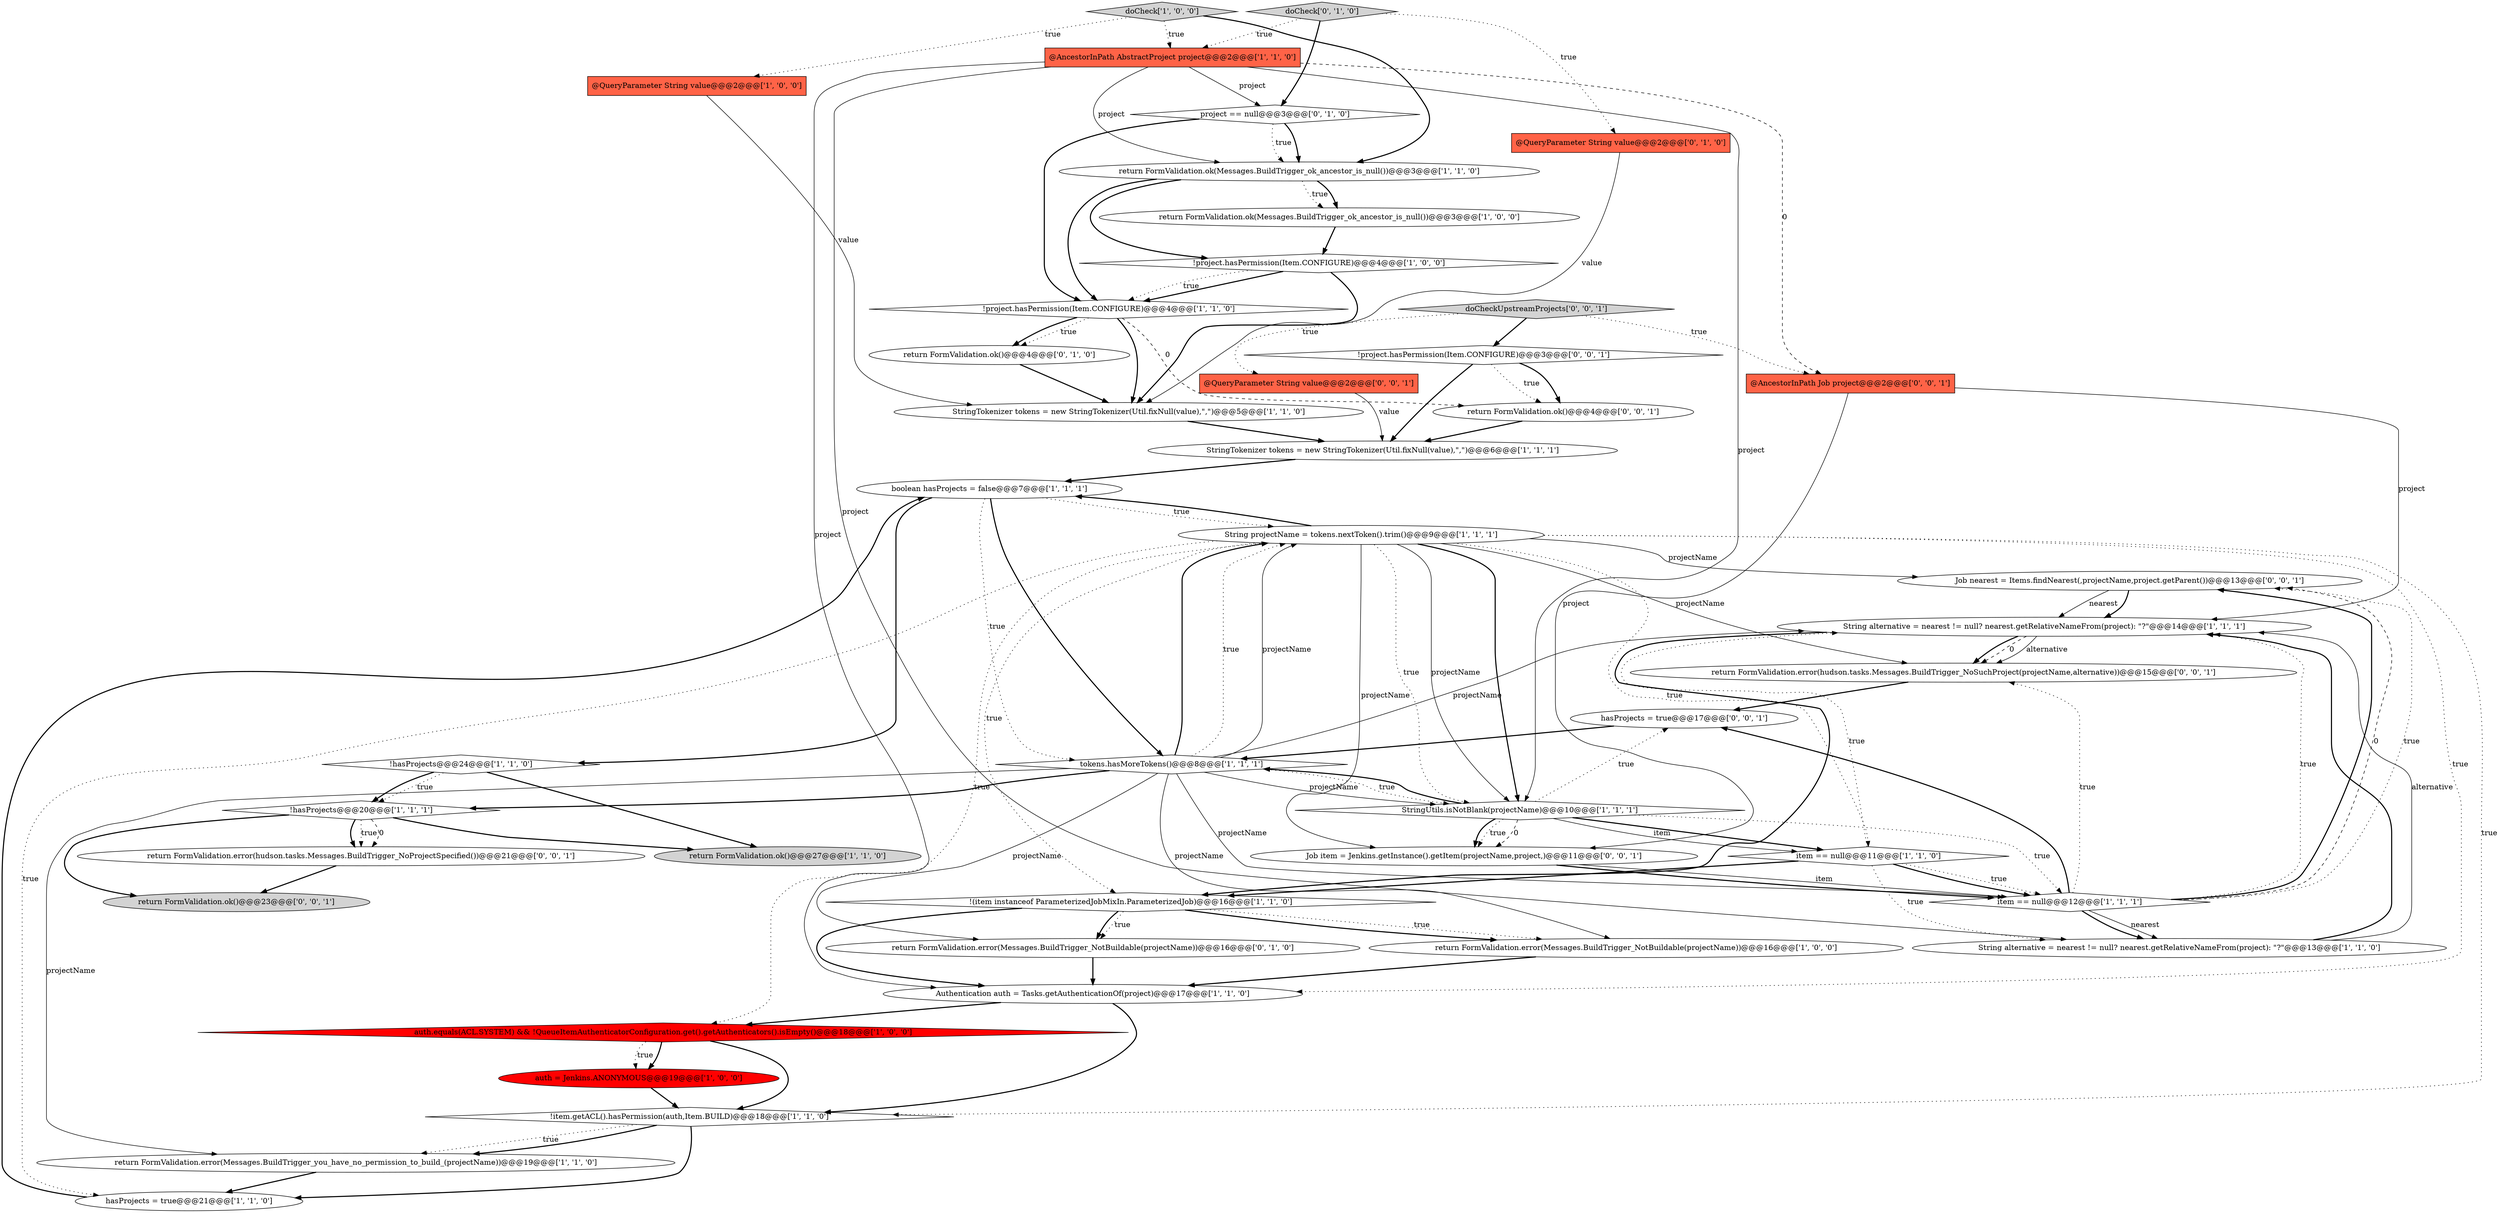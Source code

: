 digraph {
11 [style = filled, label = "@QueryParameter String value@@@2@@@['1', '0', '0']", fillcolor = tomato, shape = box image = "AAA0AAABBB1BBB"];
28 [style = filled, label = "project == null@@@3@@@['0', '1', '0']", fillcolor = white, shape = diamond image = "AAA0AAABBB2BBB"];
13 [style = filled, label = "StringTokenizer tokens = new StringTokenizer(Util.fixNull(value),\",\")@@@5@@@['1', '1', '0']", fillcolor = white, shape = ellipse image = "AAA0AAABBB1BBB"];
32 [style = filled, label = "doCheck['0', '1', '0']", fillcolor = lightgray, shape = diamond image = "AAA0AAABBB2BBB"];
12 [style = filled, label = "doCheck['1', '0', '0']", fillcolor = lightgray, shape = diamond image = "AAA0AAABBB1BBB"];
43 [style = filled, label = "Job nearest = Items.findNearest(,projectName,project.getParent())@@@13@@@['0', '0', '1']", fillcolor = white, shape = ellipse image = "AAA0AAABBB3BBB"];
21 [style = filled, label = "boolean hasProjects = false@@@7@@@['1', '1', '1']", fillcolor = white, shape = ellipse image = "AAA0AAABBB1BBB"];
20 [style = filled, label = "StringTokenizer tokens = new StringTokenizer(Util.fixNull(value),\",\")@@@6@@@['1', '1', '1']", fillcolor = white, shape = ellipse image = "AAA0AAABBB1BBB"];
14 [style = filled, label = "String projectName = tokens.nextToken().trim()@@@9@@@['1', '1', '1']", fillcolor = white, shape = ellipse image = "AAA0AAABBB1BBB"];
29 [style = filled, label = "@QueryParameter String value@@@2@@@['0', '1', '0']", fillcolor = tomato, shape = box image = "AAA0AAABBB2BBB"];
33 [style = filled, label = "doCheckUpstreamProjects['0', '0', '1']", fillcolor = lightgray, shape = diamond image = "AAA0AAABBB3BBB"];
9 [style = filled, label = "auth = Jenkins.ANONYMOUS@@@19@@@['1', '0', '0']", fillcolor = red, shape = ellipse image = "AAA1AAABBB1BBB"];
15 [style = filled, label = "return FormValidation.ok(Messages.BuildTrigger_ok_ancestor_is_null())@@@3@@@['1', '1', '0']", fillcolor = white, shape = ellipse image = "AAA0AAABBB1BBB"];
22 [style = filled, label = "tokens.hasMoreTokens()@@@8@@@['1', '1', '1']", fillcolor = white, shape = diamond image = "AAA0AAABBB1BBB"];
38 [style = filled, label = "return FormValidation.ok()@@@23@@@['0', '0', '1']", fillcolor = lightgray, shape = ellipse image = "AAA0AAABBB3BBB"];
39 [style = filled, label = "@AncestorInPath Job project@@@2@@@['0', '0', '1']", fillcolor = tomato, shape = box image = "AAA0AAABBB3BBB"];
42 [style = filled, label = "return FormValidation.ok()@@@4@@@['0', '0', '1']", fillcolor = white, shape = ellipse image = "AAA0AAABBB3BBB"];
4 [style = filled, label = "Authentication auth = Tasks.getAuthenticationOf(project)@@@17@@@['1', '1', '0']", fillcolor = white, shape = ellipse image = "AAA0AAABBB1BBB"];
19 [style = filled, label = "!(item instanceof ParameterizedJobMixIn.ParameterizedJob)@@@16@@@['1', '1', '0']", fillcolor = white, shape = diamond image = "AAA0AAABBB1BBB"];
10 [style = filled, label = "String alternative = nearest != null? nearest.getRelativeNameFrom(project): \"?\"@@@14@@@['1', '1', '1']", fillcolor = white, shape = ellipse image = "AAA0AAABBB1BBB"];
8 [style = filled, label = "return FormValidation.error(Messages.BuildTrigger_you_have_no_permission_to_build_(projectName))@@@19@@@['1', '1', '0']", fillcolor = white, shape = ellipse image = "AAA0AAABBB1BBB"];
36 [style = filled, label = "Job item = Jenkins.getInstance().getItem(projectName,project,)@@@11@@@['0', '0', '1']", fillcolor = white, shape = ellipse image = "AAA0AAABBB3BBB"];
1 [style = filled, label = "!item.getACL().hasPermission(auth,Item.BUILD)@@@18@@@['1', '1', '0']", fillcolor = white, shape = diamond image = "AAA0AAABBB1BBB"];
23 [style = filled, label = "item == null@@@11@@@['1', '1', '0']", fillcolor = white, shape = diamond image = "AAA0AAABBB1BBB"];
34 [style = filled, label = "return FormValidation.error(hudson.tasks.Messages.BuildTrigger_NoProjectSpecified())@@@21@@@['0', '0', '1']", fillcolor = white, shape = ellipse image = "AAA0AAABBB3BBB"];
24 [style = filled, label = "auth.equals(ACL.SYSTEM) && !QueueItemAuthenticatorConfiguration.get().getAuthenticators().isEmpty()@@@18@@@['1', '0', '0']", fillcolor = red, shape = diamond image = "AAA1AAABBB1BBB"];
41 [style = filled, label = "!project.hasPermission(Item.CONFIGURE)@@@3@@@['0', '0', '1']", fillcolor = white, shape = diamond image = "AAA0AAABBB3BBB"];
17 [style = filled, label = "return FormValidation.error(Messages.BuildTrigger_NotBuildable(projectName))@@@16@@@['1', '0', '0']", fillcolor = white, shape = ellipse image = "AAA0AAABBB1BBB"];
3 [style = filled, label = "return FormValidation.ok(Messages.BuildTrigger_ok_ancestor_is_null())@@@3@@@['1', '0', '0']", fillcolor = white, shape = ellipse image = "AAA0AAABBB1BBB"];
5 [style = filled, label = "String alternative = nearest != null? nearest.getRelativeNameFrom(project): \"?\"@@@13@@@['1', '1', '0']", fillcolor = white, shape = ellipse image = "AAA0AAABBB1BBB"];
37 [style = filled, label = "return FormValidation.error(hudson.tasks.Messages.BuildTrigger_NoSuchProject(projectName,alternative))@@@15@@@['0', '0', '1']", fillcolor = white, shape = ellipse image = "AAA0AAABBB3BBB"];
18 [style = filled, label = "return FormValidation.ok()@@@27@@@['1', '1', '0']", fillcolor = lightgray, shape = ellipse image = "AAA0AAABBB1BBB"];
6 [style = filled, label = "hasProjects = true@@@21@@@['1', '1', '0']", fillcolor = white, shape = ellipse image = "AAA0AAABBB1BBB"];
16 [style = filled, label = "@AncestorInPath AbstractProject project@@@2@@@['1', '1', '0']", fillcolor = tomato, shape = box image = "AAA0AAABBB1BBB"];
2 [style = filled, label = "!hasProjects@@@24@@@['1', '1', '0']", fillcolor = white, shape = diamond image = "AAA0AAABBB1BBB"];
40 [style = filled, label = "hasProjects = true@@@17@@@['0', '0', '1']", fillcolor = white, shape = ellipse image = "AAA0AAABBB3BBB"];
30 [style = filled, label = "return FormValidation.ok()@@@4@@@['0', '1', '0']", fillcolor = white, shape = ellipse image = "AAA0AAABBB2BBB"];
35 [style = filled, label = "@QueryParameter String value@@@2@@@['0', '0', '1']", fillcolor = tomato, shape = box image = "AAA0AAABBB3BBB"];
7 [style = filled, label = "!project.hasPermission(Item.CONFIGURE)@@@4@@@['1', '0', '0']", fillcolor = white, shape = diamond image = "AAA0AAABBB1BBB"];
25 [style = filled, label = "item == null@@@12@@@['1', '1', '1']", fillcolor = white, shape = diamond image = "AAA0AAABBB1BBB"];
0 [style = filled, label = "StringUtils.isNotBlank(projectName)@@@10@@@['1', '1', '1']", fillcolor = white, shape = diamond image = "AAA0AAABBB1BBB"];
27 [style = filled, label = "!hasProjects@@@20@@@['1', '1', '1']", fillcolor = white, shape = diamond image = "AAA0AAABBB1BBB"];
26 [style = filled, label = "!project.hasPermission(Item.CONFIGURE)@@@4@@@['1', '1', '0']", fillcolor = white, shape = diamond image = "AAA0AAABBB1BBB"];
31 [style = filled, label = "return FormValidation.error(Messages.BuildTrigger_NotBuildable(projectName))@@@16@@@['0', '1', '0']", fillcolor = white, shape = ellipse image = "AAA0AAABBB2BBB"];
29->13 [style = solid, label="value"];
27->38 [style = bold, label=""];
14->19 [style = dotted, label="true"];
30->13 [style = bold, label=""];
14->0 [style = dotted, label="true"];
10->19 [style = bold, label=""];
28->15 [style = dotted, label="true"];
5->10 [style = solid, label="alternative"];
23->5 [style = dotted, label="true"];
25->43 [style = bold, label=""];
8->6 [style = bold, label=""];
22->8 [style = solid, label="projectName"];
25->43 [style = dashed, label="0"];
14->0 [style = solid, label="projectName"];
0->25 [style = dotted, label="true"];
41->20 [style = bold, label=""];
22->14 [style = dotted, label="true"];
25->5 [style = solid, label="nearest"];
21->2 [style = bold, label=""];
7->26 [style = bold, label=""];
33->35 [style = dotted, label="true"];
22->14 [style = solid, label="projectName"];
26->30 [style = dotted, label="true"];
22->17 [style = solid, label="projectName"];
22->0 [style = solid, label="projectName"];
40->22 [style = bold, label=""];
41->42 [style = dotted, label="true"];
0->36 [style = dashed, label="0"];
41->42 [style = bold, label=""];
25->40 [style = bold, label=""];
16->39 [style = dashed, label="0"];
5->10 [style = bold, label=""];
23->25 [style = bold, label=""];
22->10 [style = solid, label="projectName"];
16->4 [style = solid, label="project"];
14->24 [style = dotted, label="true"];
19->17 [style = dotted, label="true"];
22->0 [style = dotted, label="true"];
2->18 [style = bold, label=""];
21->22 [style = dotted, label="true"];
31->4 [style = bold, label=""];
33->41 [style = bold, label=""];
26->13 [style = bold, label=""];
0->36 [style = bold, label=""];
12->11 [style = dotted, label="true"];
15->3 [style = dotted, label="true"];
11->13 [style = solid, label="value"];
36->25 [style = bold, label=""];
0->23 [style = bold, label=""];
2->27 [style = dotted, label="true"];
3->7 [style = bold, label=""];
35->20 [style = solid, label="value"];
21->22 [style = bold, label=""];
1->8 [style = dotted, label="true"];
2->27 [style = bold, label=""];
14->36 [style = solid, label="projectName"];
43->10 [style = bold, label=""];
14->1 [style = dotted, label="true"];
25->10 [style = dotted, label="true"];
34->38 [style = bold, label=""];
22->14 [style = bold, label=""];
14->4 [style = dotted, label="true"];
9->1 [style = bold, label=""];
0->23 [style = solid, label="item"];
10->37 [style = solid, label="alternative"];
14->21 [style = bold, label=""];
33->39 [style = dotted, label="true"];
43->10 [style = solid, label="nearest"];
27->18 [style = bold, label=""];
4->24 [style = bold, label=""];
1->8 [style = bold, label=""];
22->25 [style = solid, label="projectName"];
39->10 [style = solid, label="project"];
6->21 [style = bold, label=""];
7->26 [style = dotted, label="true"];
14->23 [style = dotted, label="true"];
28->26 [style = bold, label=""];
19->17 [style = bold, label=""];
15->3 [style = bold, label=""];
14->43 [style = solid, label="projectName"];
22->31 [style = solid, label="projectName"];
23->10 [style = dotted, label="true"];
1->6 [style = bold, label=""];
27->34 [style = bold, label=""];
23->19 [style = bold, label=""];
25->43 [style = dotted, label="true"];
25->5 [style = bold, label=""];
4->1 [style = bold, label=""];
32->29 [style = dotted, label="true"];
24->1 [style = bold, label=""];
16->0 [style = solid, label="project"];
23->25 [style = dotted, label="true"];
19->31 [style = dotted, label="true"];
17->4 [style = bold, label=""];
24->9 [style = bold, label=""];
16->15 [style = solid, label="project"];
10->37 [style = bold, label=""];
14->6 [style = dotted, label="true"];
7->13 [style = bold, label=""];
25->37 [style = dotted, label="true"];
0->40 [style = dotted, label="true"];
28->15 [style = bold, label=""];
15->7 [style = bold, label=""];
27->34 [style = dotted, label="true"];
19->31 [style = bold, label=""];
16->5 [style = solid, label="project"];
14->37 [style = solid, label="projectName"];
39->36 [style = solid, label="project"];
42->20 [style = bold, label=""];
12->15 [style = bold, label=""];
36->25 [style = solid, label="item"];
24->9 [style = dotted, label="true"];
0->36 [style = dotted, label="true"];
15->26 [style = bold, label=""];
26->30 [style = bold, label=""];
20->21 [style = bold, label=""];
14->0 [style = bold, label=""];
12->16 [style = dotted, label="true"];
22->27 [style = bold, label=""];
0->22 [style = bold, label=""];
21->14 [style = dotted, label="true"];
10->37 [style = dashed, label="0"];
19->4 [style = bold, label=""];
26->42 [style = dashed, label="0"];
32->16 [style = dotted, label="true"];
32->28 [style = bold, label=""];
27->34 [style = dashed, label="0"];
37->40 [style = bold, label=""];
16->28 [style = solid, label="project"];
13->20 [style = bold, label=""];
}
